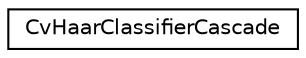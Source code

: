 digraph "Graphical Class Hierarchy"
{
 // LATEX_PDF_SIZE
  edge [fontname="Helvetica",fontsize="10",labelfontname="Helvetica",labelfontsize="10"];
  node [fontname="Helvetica",fontsize="10",shape=record];
  rankdir="LR";
  Node0 [label="CvHaarClassifierCascade",height=0.2,width=0.4,color="black", fillcolor="white", style="filled",URL="$struct_cv_haar_classifier_cascade.html",tooltip=" "];
}
